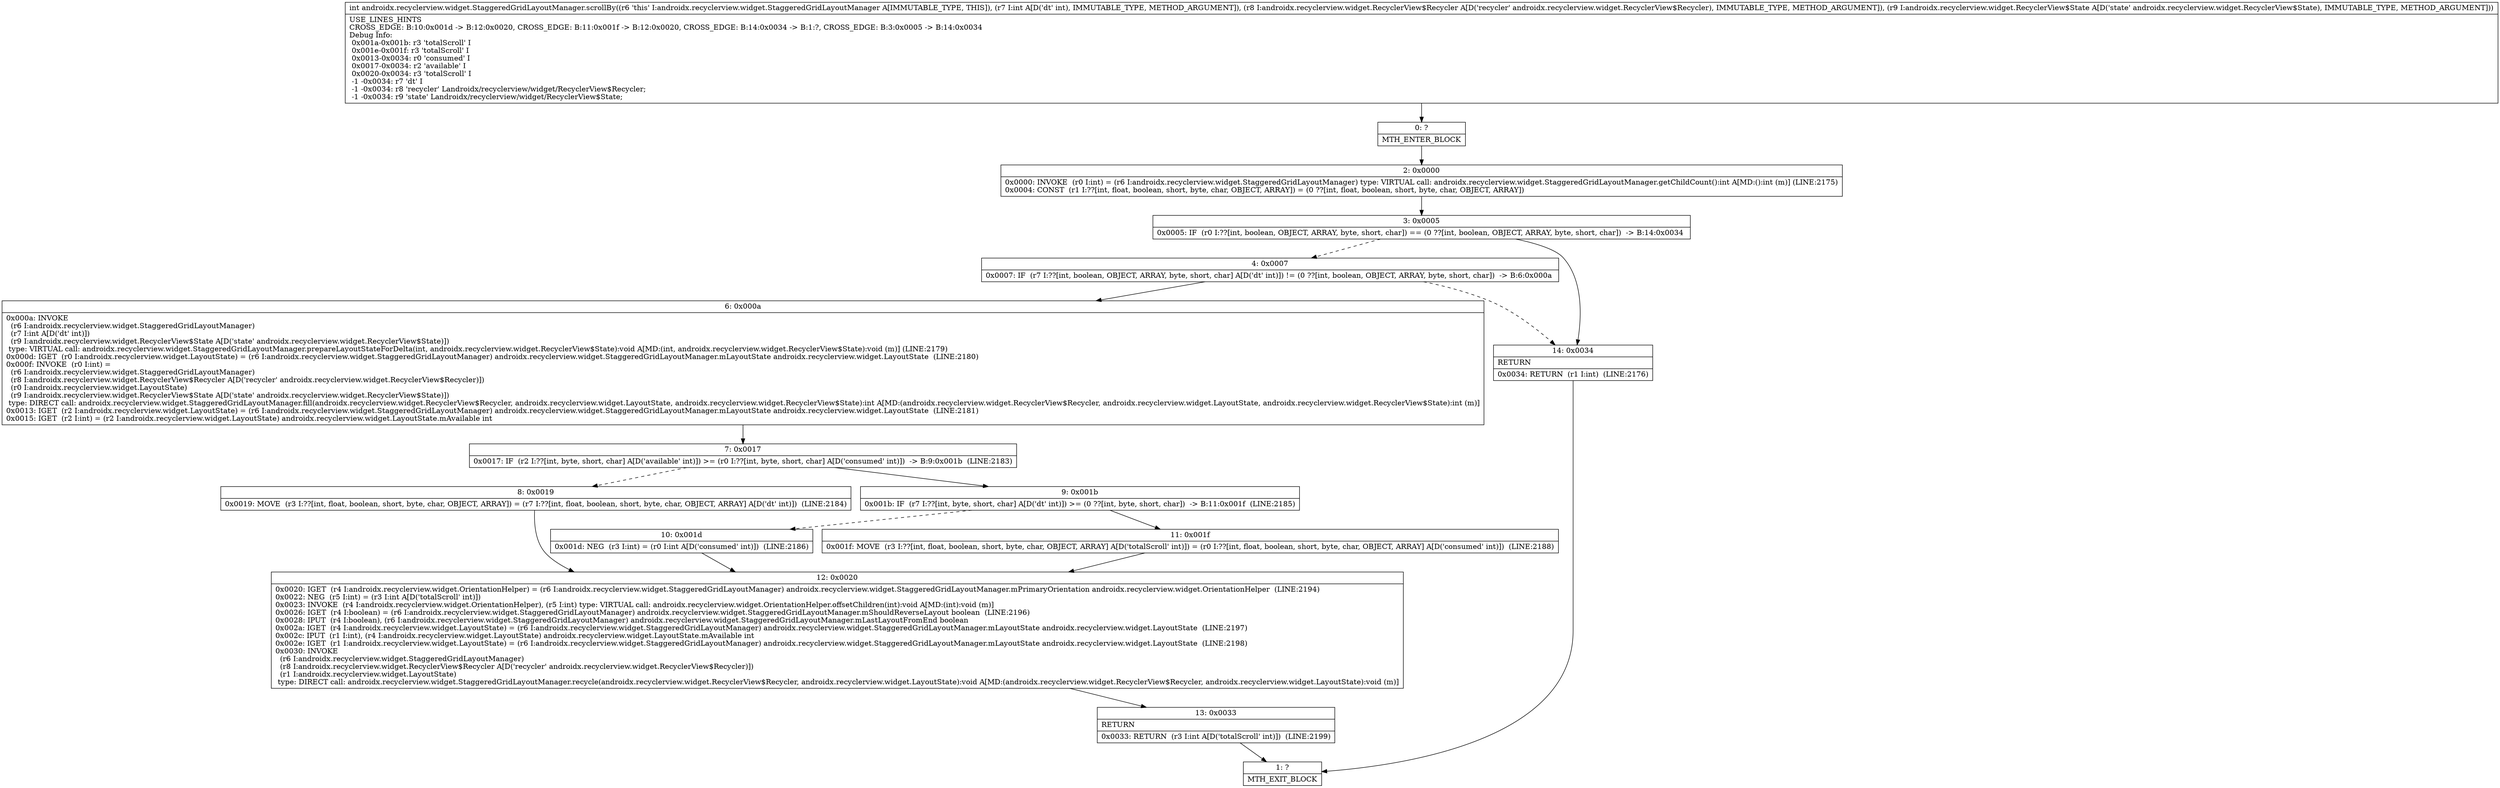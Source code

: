 digraph "CFG forandroidx.recyclerview.widget.StaggeredGridLayoutManager.scrollBy(ILandroidx\/recyclerview\/widget\/RecyclerView$Recycler;Landroidx\/recyclerview\/widget\/RecyclerView$State;)I" {
Node_0 [shape=record,label="{0\:\ ?|MTH_ENTER_BLOCK\l}"];
Node_2 [shape=record,label="{2\:\ 0x0000|0x0000: INVOKE  (r0 I:int) = (r6 I:androidx.recyclerview.widget.StaggeredGridLayoutManager) type: VIRTUAL call: androidx.recyclerview.widget.StaggeredGridLayoutManager.getChildCount():int A[MD:():int (m)] (LINE:2175)\l0x0004: CONST  (r1 I:??[int, float, boolean, short, byte, char, OBJECT, ARRAY]) = (0 ??[int, float, boolean, short, byte, char, OBJECT, ARRAY]) \l}"];
Node_3 [shape=record,label="{3\:\ 0x0005|0x0005: IF  (r0 I:??[int, boolean, OBJECT, ARRAY, byte, short, char]) == (0 ??[int, boolean, OBJECT, ARRAY, byte, short, char])  \-\> B:14:0x0034 \l}"];
Node_4 [shape=record,label="{4\:\ 0x0007|0x0007: IF  (r7 I:??[int, boolean, OBJECT, ARRAY, byte, short, char] A[D('dt' int)]) != (0 ??[int, boolean, OBJECT, ARRAY, byte, short, char])  \-\> B:6:0x000a \l}"];
Node_6 [shape=record,label="{6\:\ 0x000a|0x000a: INVOKE  \l  (r6 I:androidx.recyclerview.widget.StaggeredGridLayoutManager)\l  (r7 I:int A[D('dt' int)])\l  (r9 I:androidx.recyclerview.widget.RecyclerView$State A[D('state' androidx.recyclerview.widget.RecyclerView$State)])\l type: VIRTUAL call: androidx.recyclerview.widget.StaggeredGridLayoutManager.prepareLayoutStateForDelta(int, androidx.recyclerview.widget.RecyclerView$State):void A[MD:(int, androidx.recyclerview.widget.RecyclerView$State):void (m)] (LINE:2179)\l0x000d: IGET  (r0 I:androidx.recyclerview.widget.LayoutState) = (r6 I:androidx.recyclerview.widget.StaggeredGridLayoutManager) androidx.recyclerview.widget.StaggeredGridLayoutManager.mLayoutState androidx.recyclerview.widget.LayoutState  (LINE:2180)\l0x000f: INVOKE  (r0 I:int) = \l  (r6 I:androidx.recyclerview.widget.StaggeredGridLayoutManager)\l  (r8 I:androidx.recyclerview.widget.RecyclerView$Recycler A[D('recycler' androidx.recyclerview.widget.RecyclerView$Recycler)])\l  (r0 I:androidx.recyclerview.widget.LayoutState)\l  (r9 I:androidx.recyclerview.widget.RecyclerView$State A[D('state' androidx.recyclerview.widget.RecyclerView$State)])\l type: DIRECT call: androidx.recyclerview.widget.StaggeredGridLayoutManager.fill(androidx.recyclerview.widget.RecyclerView$Recycler, androidx.recyclerview.widget.LayoutState, androidx.recyclerview.widget.RecyclerView$State):int A[MD:(androidx.recyclerview.widget.RecyclerView$Recycler, androidx.recyclerview.widget.LayoutState, androidx.recyclerview.widget.RecyclerView$State):int (m)]\l0x0013: IGET  (r2 I:androidx.recyclerview.widget.LayoutState) = (r6 I:androidx.recyclerview.widget.StaggeredGridLayoutManager) androidx.recyclerview.widget.StaggeredGridLayoutManager.mLayoutState androidx.recyclerview.widget.LayoutState  (LINE:2181)\l0x0015: IGET  (r2 I:int) = (r2 I:androidx.recyclerview.widget.LayoutState) androidx.recyclerview.widget.LayoutState.mAvailable int \l}"];
Node_7 [shape=record,label="{7\:\ 0x0017|0x0017: IF  (r2 I:??[int, byte, short, char] A[D('available' int)]) \>= (r0 I:??[int, byte, short, char] A[D('consumed' int)])  \-\> B:9:0x001b  (LINE:2183)\l}"];
Node_8 [shape=record,label="{8\:\ 0x0019|0x0019: MOVE  (r3 I:??[int, float, boolean, short, byte, char, OBJECT, ARRAY]) = (r7 I:??[int, float, boolean, short, byte, char, OBJECT, ARRAY] A[D('dt' int)])  (LINE:2184)\l}"];
Node_12 [shape=record,label="{12\:\ 0x0020|0x0020: IGET  (r4 I:androidx.recyclerview.widget.OrientationHelper) = (r6 I:androidx.recyclerview.widget.StaggeredGridLayoutManager) androidx.recyclerview.widget.StaggeredGridLayoutManager.mPrimaryOrientation androidx.recyclerview.widget.OrientationHelper  (LINE:2194)\l0x0022: NEG  (r5 I:int) = (r3 I:int A[D('totalScroll' int)]) \l0x0023: INVOKE  (r4 I:androidx.recyclerview.widget.OrientationHelper), (r5 I:int) type: VIRTUAL call: androidx.recyclerview.widget.OrientationHelper.offsetChildren(int):void A[MD:(int):void (m)]\l0x0026: IGET  (r4 I:boolean) = (r6 I:androidx.recyclerview.widget.StaggeredGridLayoutManager) androidx.recyclerview.widget.StaggeredGridLayoutManager.mShouldReverseLayout boolean  (LINE:2196)\l0x0028: IPUT  (r4 I:boolean), (r6 I:androidx.recyclerview.widget.StaggeredGridLayoutManager) androidx.recyclerview.widget.StaggeredGridLayoutManager.mLastLayoutFromEnd boolean \l0x002a: IGET  (r4 I:androidx.recyclerview.widget.LayoutState) = (r6 I:androidx.recyclerview.widget.StaggeredGridLayoutManager) androidx.recyclerview.widget.StaggeredGridLayoutManager.mLayoutState androidx.recyclerview.widget.LayoutState  (LINE:2197)\l0x002c: IPUT  (r1 I:int), (r4 I:androidx.recyclerview.widget.LayoutState) androidx.recyclerview.widget.LayoutState.mAvailable int \l0x002e: IGET  (r1 I:androidx.recyclerview.widget.LayoutState) = (r6 I:androidx.recyclerview.widget.StaggeredGridLayoutManager) androidx.recyclerview.widget.StaggeredGridLayoutManager.mLayoutState androidx.recyclerview.widget.LayoutState  (LINE:2198)\l0x0030: INVOKE  \l  (r6 I:androidx.recyclerview.widget.StaggeredGridLayoutManager)\l  (r8 I:androidx.recyclerview.widget.RecyclerView$Recycler A[D('recycler' androidx.recyclerview.widget.RecyclerView$Recycler)])\l  (r1 I:androidx.recyclerview.widget.LayoutState)\l type: DIRECT call: androidx.recyclerview.widget.StaggeredGridLayoutManager.recycle(androidx.recyclerview.widget.RecyclerView$Recycler, androidx.recyclerview.widget.LayoutState):void A[MD:(androidx.recyclerview.widget.RecyclerView$Recycler, androidx.recyclerview.widget.LayoutState):void (m)]\l}"];
Node_13 [shape=record,label="{13\:\ 0x0033|RETURN\l|0x0033: RETURN  (r3 I:int A[D('totalScroll' int)])  (LINE:2199)\l}"];
Node_1 [shape=record,label="{1\:\ ?|MTH_EXIT_BLOCK\l}"];
Node_9 [shape=record,label="{9\:\ 0x001b|0x001b: IF  (r7 I:??[int, byte, short, char] A[D('dt' int)]) \>= (0 ??[int, byte, short, char])  \-\> B:11:0x001f  (LINE:2185)\l}"];
Node_10 [shape=record,label="{10\:\ 0x001d|0x001d: NEG  (r3 I:int) = (r0 I:int A[D('consumed' int)])  (LINE:2186)\l}"];
Node_11 [shape=record,label="{11\:\ 0x001f|0x001f: MOVE  (r3 I:??[int, float, boolean, short, byte, char, OBJECT, ARRAY] A[D('totalScroll' int)]) = (r0 I:??[int, float, boolean, short, byte, char, OBJECT, ARRAY] A[D('consumed' int)])  (LINE:2188)\l}"];
Node_14 [shape=record,label="{14\:\ 0x0034|RETURN\l|0x0034: RETURN  (r1 I:int)  (LINE:2176)\l}"];
MethodNode[shape=record,label="{int androidx.recyclerview.widget.StaggeredGridLayoutManager.scrollBy((r6 'this' I:androidx.recyclerview.widget.StaggeredGridLayoutManager A[IMMUTABLE_TYPE, THIS]), (r7 I:int A[D('dt' int), IMMUTABLE_TYPE, METHOD_ARGUMENT]), (r8 I:androidx.recyclerview.widget.RecyclerView$Recycler A[D('recycler' androidx.recyclerview.widget.RecyclerView$Recycler), IMMUTABLE_TYPE, METHOD_ARGUMENT]), (r9 I:androidx.recyclerview.widget.RecyclerView$State A[D('state' androidx.recyclerview.widget.RecyclerView$State), IMMUTABLE_TYPE, METHOD_ARGUMENT]))  | USE_LINES_HINTS\lCROSS_EDGE: B:10:0x001d \-\> B:12:0x0020, CROSS_EDGE: B:11:0x001f \-\> B:12:0x0020, CROSS_EDGE: B:14:0x0034 \-\> B:1:?, CROSS_EDGE: B:3:0x0005 \-\> B:14:0x0034\lDebug Info:\l  0x001a\-0x001b: r3 'totalScroll' I\l  0x001e\-0x001f: r3 'totalScroll' I\l  0x0013\-0x0034: r0 'consumed' I\l  0x0017\-0x0034: r2 'available' I\l  0x0020\-0x0034: r3 'totalScroll' I\l  \-1 \-0x0034: r7 'dt' I\l  \-1 \-0x0034: r8 'recycler' Landroidx\/recyclerview\/widget\/RecyclerView$Recycler;\l  \-1 \-0x0034: r9 'state' Landroidx\/recyclerview\/widget\/RecyclerView$State;\l}"];
MethodNode -> Node_0;Node_0 -> Node_2;
Node_2 -> Node_3;
Node_3 -> Node_4[style=dashed];
Node_3 -> Node_14;
Node_4 -> Node_6;
Node_4 -> Node_14[style=dashed];
Node_6 -> Node_7;
Node_7 -> Node_8[style=dashed];
Node_7 -> Node_9;
Node_8 -> Node_12;
Node_12 -> Node_13;
Node_13 -> Node_1;
Node_9 -> Node_10[style=dashed];
Node_9 -> Node_11;
Node_10 -> Node_12;
Node_11 -> Node_12;
Node_14 -> Node_1;
}

